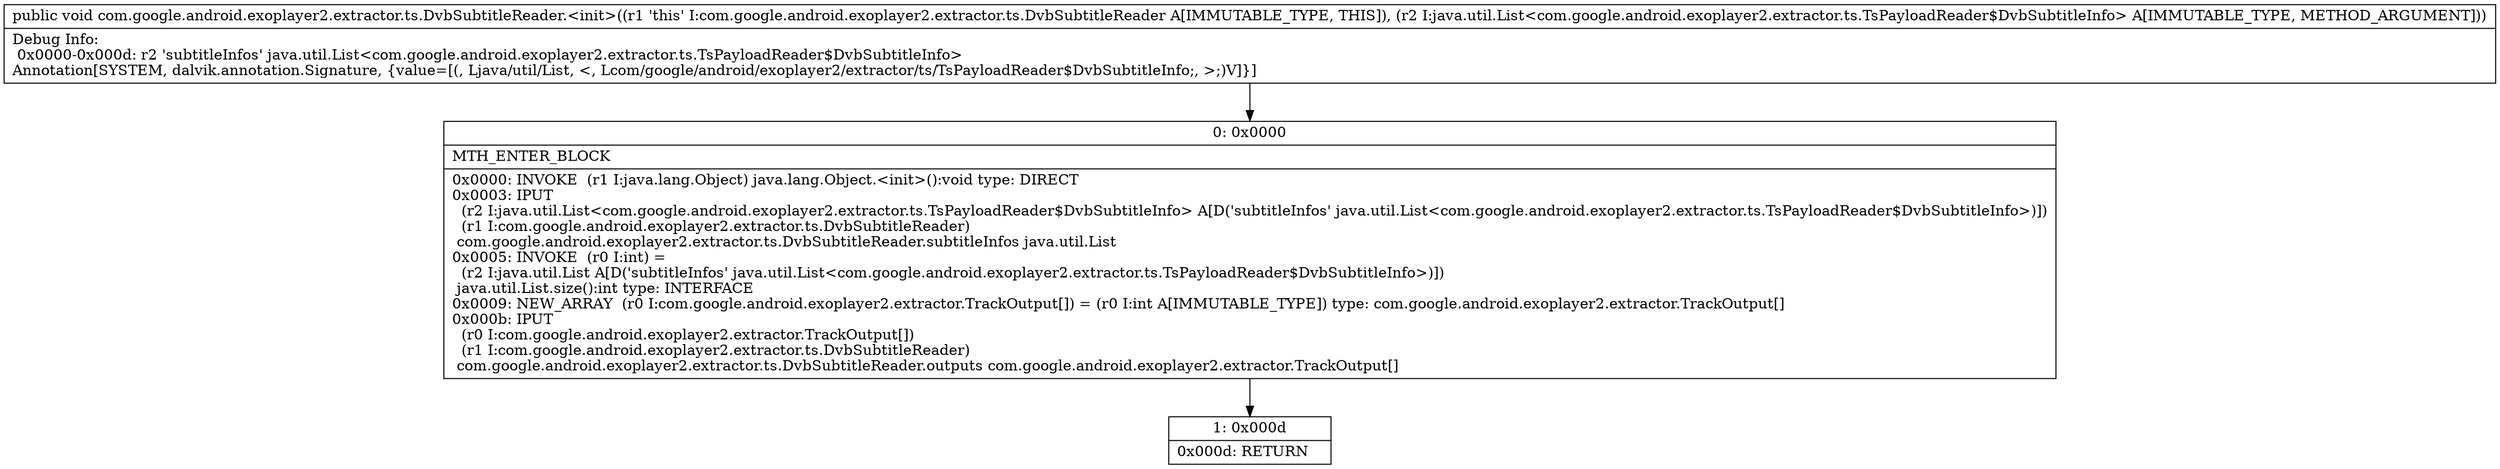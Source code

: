 digraph "CFG forcom.google.android.exoplayer2.extractor.ts.DvbSubtitleReader.\<init\>(Ljava\/util\/List;)V" {
Node_0 [shape=record,label="{0\:\ 0x0000|MTH_ENTER_BLOCK\l|0x0000: INVOKE  (r1 I:java.lang.Object) java.lang.Object.\<init\>():void type: DIRECT \l0x0003: IPUT  \l  (r2 I:java.util.List\<com.google.android.exoplayer2.extractor.ts.TsPayloadReader$DvbSubtitleInfo\> A[D('subtitleInfos' java.util.List\<com.google.android.exoplayer2.extractor.ts.TsPayloadReader$DvbSubtitleInfo\>)])\l  (r1 I:com.google.android.exoplayer2.extractor.ts.DvbSubtitleReader)\l com.google.android.exoplayer2.extractor.ts.DvbSubtitleReader.subtitleInfos java.util.List \l0x0005: INVOKE  (r0 I:int) = \l  (r2 I:java.util.List A[D('subtitleInfos' java.util.List\<com.google.android.exoplayer2.extractor.ts.TsPayloadReader$DvbSubtitleInfo\>)])\l java.util.List.size():int type: INTERFACE \l0x0009: NEW_ARRAY  (r0 I:com.google.android.exoplayer2.extractor.TrackOutput[]) = (r0 I:int A[IMMUTABLE_TYPE]) type: com.google.android.exoplayer2.extractor.TrackOutput[] \l0x000b: IPUT  \l  (r0 I:com.google.android.exoplayer2.extractor.TrackOutput[])\l  (r1 I:com.google.android.exoplayer2.extractor.ts.DvbSubtitleReader)\l com.google.android.exoplayer2.extractor.ts.DvbSubtitleReader.outputs com.google.android.exoplayer2.extractor.TrackOutput[] \l}"];
Node_1 [shape=record,label="{1\:\ 0x000d|0x000d: RETURN   \l}"];
MethodNode[shape=record,label="{public void com.google.android.exoplayer2.extractor.ts.DvbSubtitleReader.\<init\>((r1 'this' I:com.google.android.exoplayer2.extractor.ts.DvbSubtitleReader A[IMMUTABLE_TYPE, THIS]), (r2 I:java.util.List\<com.google.android.exoplayer2.extractor.ts.TsPayloadReader$DvbSubtitleInfo\> A[IMMUTABLE_TYPE, METHOD_ARGUMENT]))  | Debug Info:\l  0x0000\-0x000d: r2 'subtitleInfos' java.util.List\<com.google.android.exoplayer2.extractor.ts.TsPayloadReader$DvbSubtitleInfo\>\lAnnotation[SYSTEM, dalvik.annotation.Signature, \{value=[(, Ljava\/util\/List, \<, Lcom\/google\/android\/exoplayer2\/extractor\/ts\/TsPayloadReader$DvbSubtitleInfo;, \>;)V]\}]\l}"];
MethodNode -> Node_0;
Node_0 -> Node_1;
}

